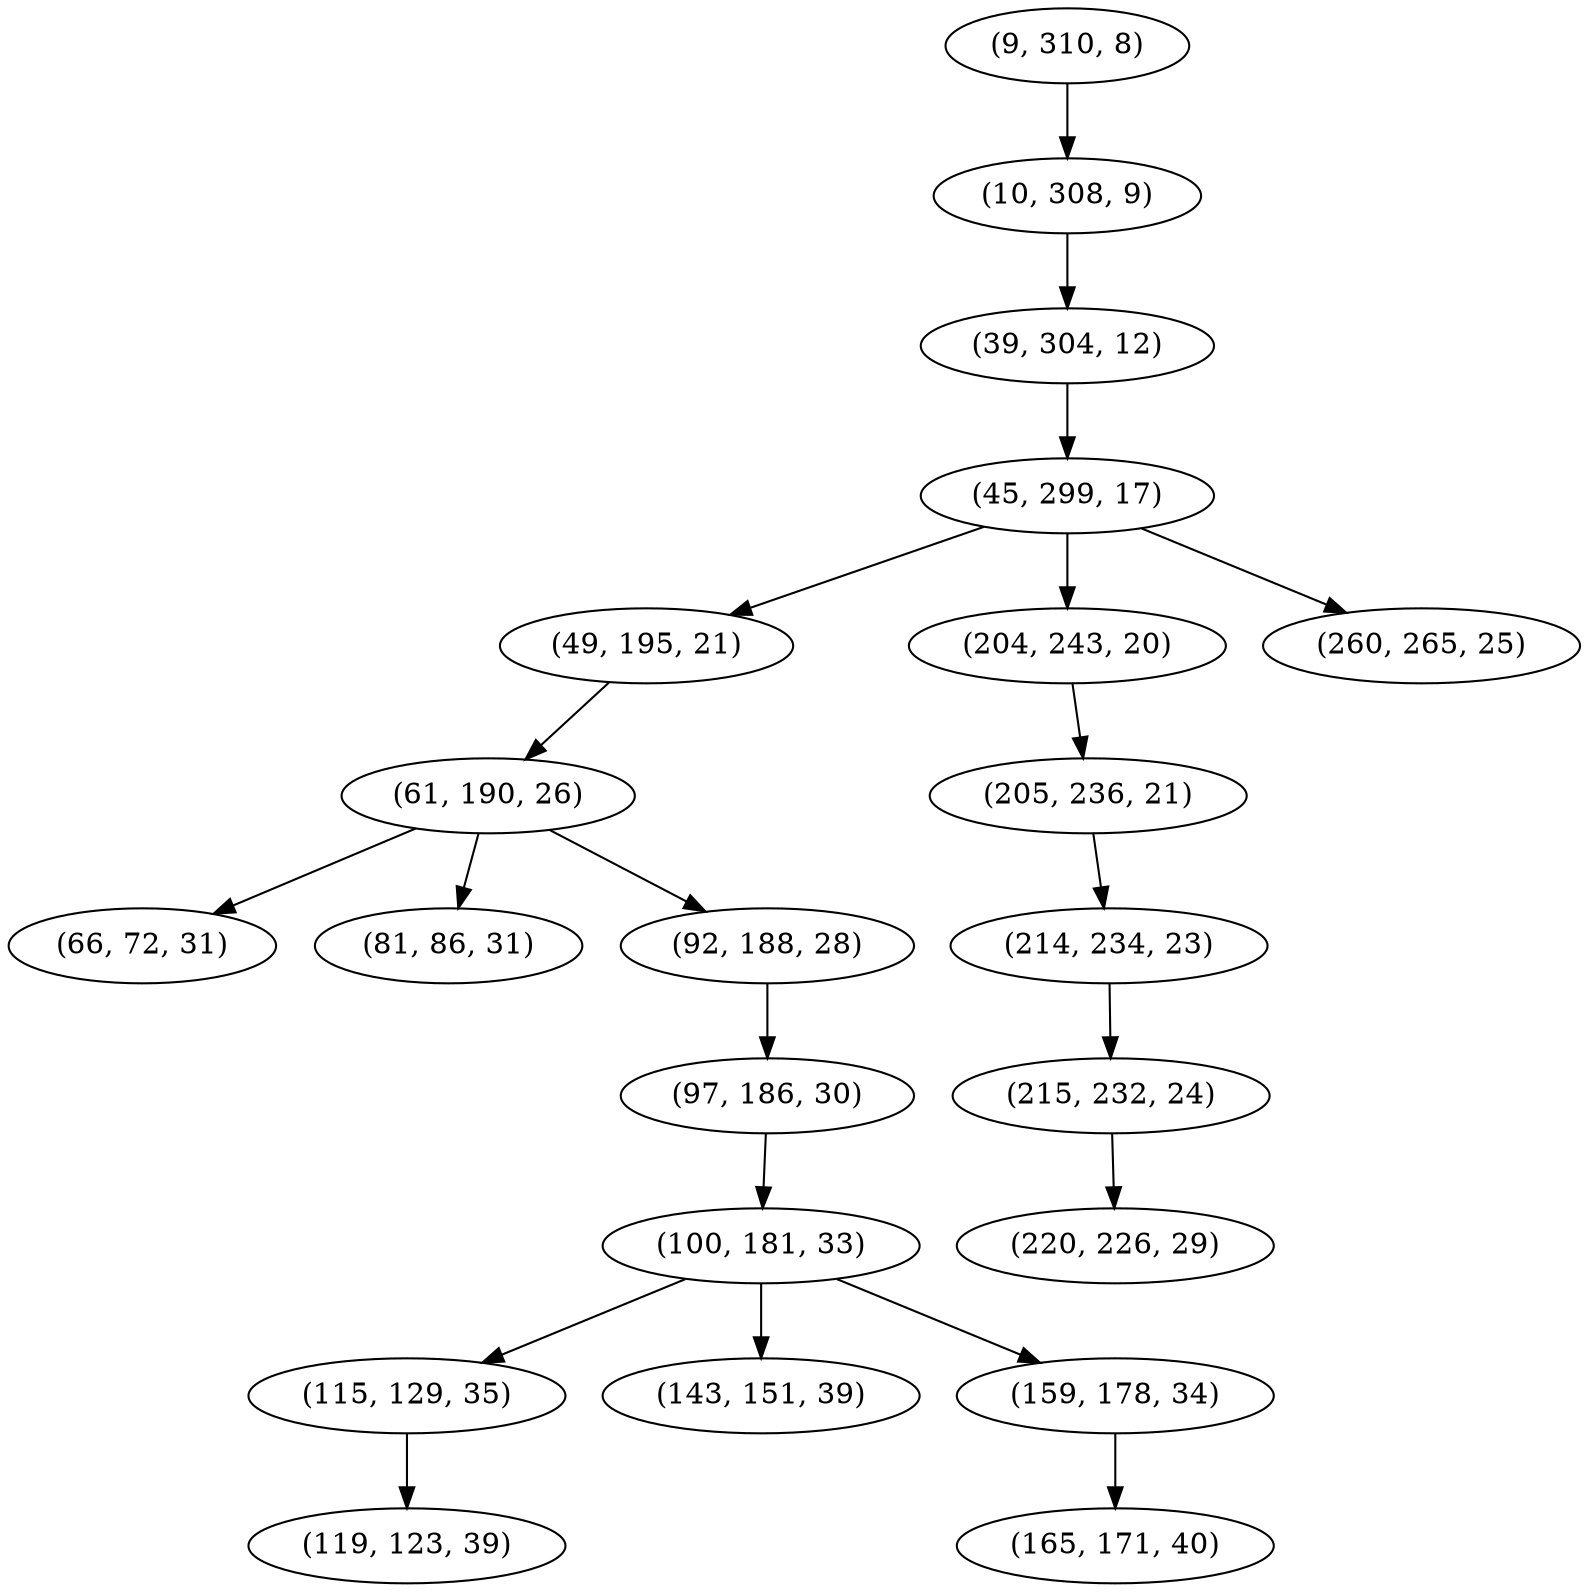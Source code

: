 digraph tree {
    "(9, 310, 8)";
    "(10, 308, 9)";
    "(39, 304, 12)";
    "(45, 299, 17)";
    "(49, 195, 21)";
    "(61, 190, 26)";
    "(66, 72, 31)";
    "(81, 86, 31)";
    "(92, 188, 28)";
    "(97, 186, 30)";
    "(100, 181, 33)";
    "(115, 129, 35)";
    "(119, 123, 39)";
    "(143, 151, 39)";
    "(159, 178, 34)";
    "(165, 171, 40)";
    "(204, 243, 20)";
    "(205, 236, 21)";
    "(214, 234, 23)";
    "(215, 232, 24)";
    "(220, 226, 29)";
    "(260, 265, 25)";
    "(9, 310, 8)" -> "(10, 308, 9)";
    "(10, 308, 9)" -> "(39, 304, 12)";
    "(39, 304, 12)" -> "(45, 299, 17)";
    "(45, 299, 17)" -> "(49, 195, 21)";
    "(45, 299, 17)" -> "(204, 243, 20)";
    "(45, 299, 17)" -> "(260, 265, 25)";
    "(49, 195, 21)" -> "(61, 190, 26)";
    "(61, 190, 26)" -> "(66, 72, 31)";
    "(61, 190, 26)" -> "(81, 86, 31)";
    "(61, 190, 26)" -> "(92, 188, 28)";
    "(92, 188, 28)" -> "(97, 186, 30)";
    "(97, 186, 30)" -> "(100, 181, 33)";
    "(100, 181, 33)" -> "(115, 129, 35)";
    "(100, 181, 33)" -> "(143, 151, 39)";
    "(100, 181, 33)" -> "(159, 178, 34)";
    "(115, 129, 35)" -> "(119, 123, 39)";
    "(159, 178, 34)" -> "(165, 171, 40)";
    "(204, 243, 20)" -> "(205, 236, 21)";
    "(205, 236, 21)" -> "(214, 234, 23)";
    "(214, 234, 23)" -> "(215, 232, 24)";
    "(215, 232, 24)" -> "(220, 226, 29)";
}
